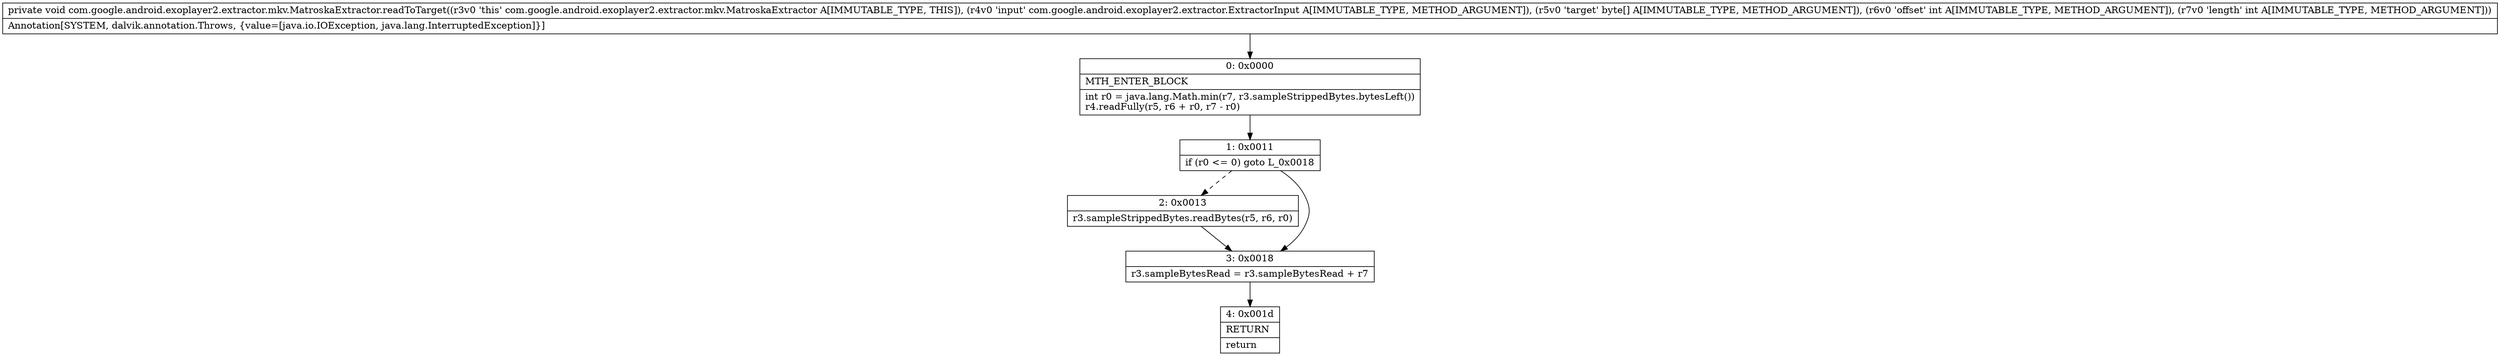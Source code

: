 digraph "CFG forcom.google.android.exoplayer2.extractor.mkv.MatroskaExtractor.readToTarget(Lcom\/google\/android\/exoplayer2\/extractor\/ExtractorInput;[BII)V" {
Node_0 [shape=record,label="{0\:\ 0x0000|MTH_ENTER_BLOCK\l|int r0 = java.lang.Math.min(r7, r3.sampleStrippedBytes.bytesLeft())\lr4.readFully(r5, r6 + r0, r7 \- r0)\l}"];
Node_1 [shape=record,label="{1\:\ 0x0011|if (r0 \<= 0) goto L_0x0018\l}"];
Node_2 [shape=record,label="{2\:\ 0x0013|r3.sampleStrippedBytes.readBytes(r5, r6, r0)\l}"];
Node_3 [shape=record,label="{3\:\ 0x0018|r3.sampleBytesRead = r3.sampleBytesRead + r7\l}"];
Node_4 [shape=record,label="{4\:\ 0x001d|RETURN\l|return\l}"];
MethodNode[shape=record,label="{private void com.google.android.exoplayer2.extractor.mkv.MatroskaExtractor.readToTarget((r3v0 'this' com.google.android.exoplayer2.extractor.mkv.MatroskaExtractor A[IMMUTABLE_TYPE, THIS]), (r4v0 'input' com.google.android.exoplayer2.extractor.ExtractorInput A[IMMUTABLE_TYPE, METHOD_ARGUMENT]), (r5v0 'target' byte[] A[IMMUTABLE_TYPE, METHOD_ARGUMENT]), (r6v0 'offset' int A[IMMUTABLE_TYPE, METHOD_ARGUMENT]), (r7v0 'length' int A[IMMUTABLE_TYPE, METHOD_ARGUMENT]))  | Annotation[SYSTEM, dalvik.annotation.Throws, \{value=[java.io.IOException, java.lang.InterruptedException]\}]\l}"];
MethodNode -> Node_0;
Node_0 -> Node_1;
Node_1 -> Node_2[style=dashed];
Node_1 -> Node_3;
Node_2 -> Node_3;
Node_3 -> Node_4;
}

